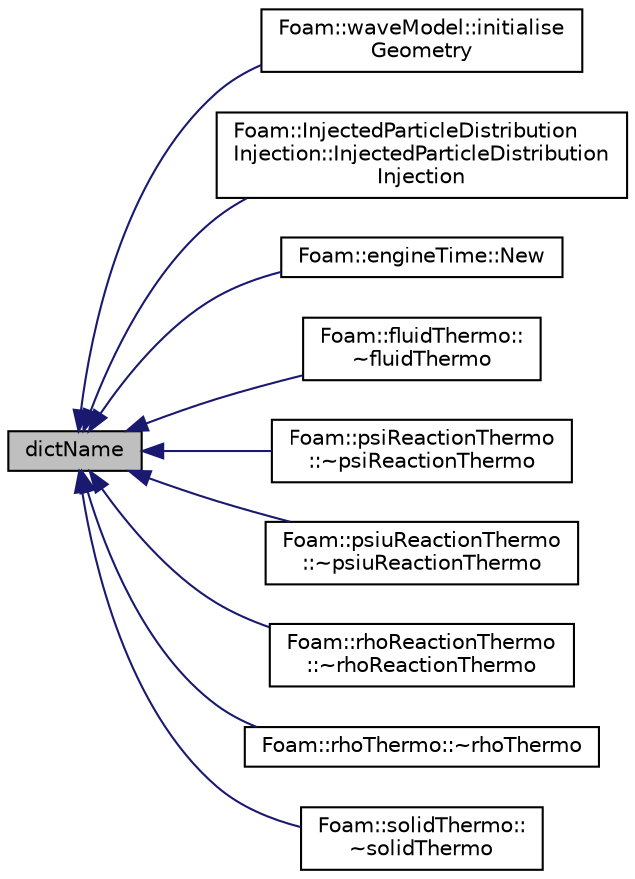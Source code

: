 digraph "dictName"
{
  bgcolor="transparent";
  edge [fontname="Helvetica",fontsize="10",labelfontname="Helvetica",labelfontsize="10"];
  node [fontname="Helvetica",fontsize="10",shape=record];
  rankdir="LR";
  Node1 [label="dictName",height=0.2,width=0.4,color="black", fillcolor="grey75", style="filled" fontcolor="black"];
  Node1 -> Node2 [dir="back",color="midnightblue",fontsize="10",style="solid",fontname="Helvetica"];
  Node2 [label="Foam::waveModel::initialise\lGeometry",height=0.2,width=0.4,color="black",URL="$classFoam_1_1waveModel.html#a001b6a612273aafe903ff878ed305ec9",tooltip="Initialise. "];
  Node1 -> Node3 [dir="back",color="midnightblue",fontsize="10",style="solid",fontname="Helvetica"];
  Node3 [label="Foam::InjectedParticleDistribution\lInjection::InjectedParticleDistribution\lInjection",height=0.2,width=0.4,color="black",URL="$classFoam_1_1InjectedParticleDistributionInjection.html#a1024f39d45b74d2e3c6c0c3ba74da8b2",tooltip="Construct from dictionary. "];
  Node1 -> Node4 [dir="back",color="midnightblue",fontsize="10",style="solid",fontname="Helvetica"];
  Node4 [label="Foam::engineTime::New",height=0.2,width=0.4,color="black",URL="$classFoam_1_1engineTime.html#ad5e3360eb30fa5d5a93be6ecb6d64996"];
  Node1 -> Node5 [dir="back",color="midnightblue",fontsize="10",style="solid",fontname="Helvetica"];
  Node5 [label="Foam::fluidThermo::\l~fluidThermo",height=0.2,width=0.4,color="black",URL="$classFoam_1_1fluidThermo.html#ae3e0775f7a416971261ddb37e0cba6a6",tooltip="Destructor. "];
  Node1 -> Node6 [dir="back",color="midnightblue",fontsize="10",style="solid",fontname="Helvetica"];
  Node6 [label="Foam::psiReactionThermo\l::~psiReactionThermo",height=0.2,width=0.4,color="black",URL="$classFoam_1_1psiReactionThermo.html#a4b11581b2bcf1e7e676255f1e3a81473",tooltip="Destructor. "];
  Node1 -> Node7 [dir="back",color="midnightblue",fontsize="10",style="solid",fontname="Helvetica"];
  Node7 [label="Foam::psiuReactionThermo\l::~psiuReactionThermo",height=0.2,width=0.4,color="black",URL="$classFoam_1_1psiuReactionThermo.html#a406d5688692f11bc640cb02bd7f7c055",tooltip="Destructor. "];
  Node1 -> Node8 [dir="back",color="midnightblue",fontsize="10",style="solid",fontname="Helvetica"];
  Node8 [label="Foam::rhoReactionThermo\l::~rhoReactionThermo",height=0.2,width=0.4,color="black",URL="$classFoam_1_1rhoReactionThermo.html#a583fab7977fc1edea10640cc735d8282",tooltip="Destructor. "];
  Node1 -> Node9 [dir="back",color="midnightblue",fontsize="10",style="solid",fontname="Helvetica"];
  Node9 [label="Foam::rhoThermo::~rhoThermo",height=0.2,width=0.4,color="black",URL="$classFoam_1_1rhoThermo.html#a44b6c9251b266ea53575f2f0f7480964",tooltip="Destructor. "];
  Node1 -> Node10 [dir="back",color="midnightblue",fontsize="10",style="solid",fontname="Helvetica"];
  Node10 [label="Foam::solidThermo::\l~solidThermo",height=0.2,width=0.4,color="black",URL="$classFoam_1_1solidThermo.html#ab077619d639e85f6904ca2c39a77b86a",tooltip="Destructor. "];
}
